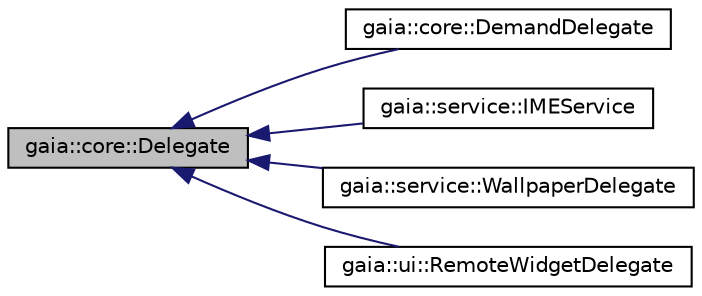 digraph G
{
  edge [fontname="Helvetica",fontsize="10",labelfontname="Helvetica",labelfontsize="10"];
  node [fontname="Helvetica",fontsize="10",shape=record];
  rankdir=LR;
  Node1 [label="gaia::core::Delegate",height=0.2,width=0.4,color="black", fillcolor="grey75", style="filled" fontcolor="black"];
  Node1 -> Node2 [dir=back,color="midnightblue",fontsize="10",style="solid",fontname="Helvetica"];
  Node2 [label="gaia::core::DemandDelegate",height=0.2,width=0.4,color="black", fillcolor="white", style="filled",URL="$dc/d50/classgaia_1_1core_1_1_demand_delegate.html"];
  Node1 -> Node3 [dir=back,color="midnightblue",fontsize="10",style="solid",fontname="Helvetica"];
  Node3 [label="gaia::service::IMEService",height=0.2,width=0.4,color="black", fillcolor="white", style="filled",URL="$d4/d35/classgaia_1_1service_1_1_i_m_e_service.html",tooltip="IMEService provides a standard implementation of an InputMethod, which final implementations can deri..."];
  Node1 -> Node4 [dir=back,color="midnightblue",fontsize="10",style="solid",fontname="Helvetica"];
  Node4 [label="gaia::service::WallpaperDelegate",height=0.2,width=0.4,color="black", fillcolor="white", style="filled",URL="$db/dc1/classgaia_1_1service_1_1_wallpaper_delegate.html",tooltip="A WallpaperDelegate is responsible for showing a live wallpaper behind applications that would like t..."];
  Node1 -> Node5 [dir=back,color="midnightblue",fontsize="10",style="solid",fontname="Helvetica"];
  Node5 [label="gaia::ui::RemoteWidgetDelegate",height=0.2,width=0.4,color="black", fillcolor="white", style="filled",URL="$d2/dd9/classgaia_1_1ui_1_1_remote_widget_delegate.html",tooltip="The delegate to be connected to for a remote adapter to request RemoteWidget."];
}
